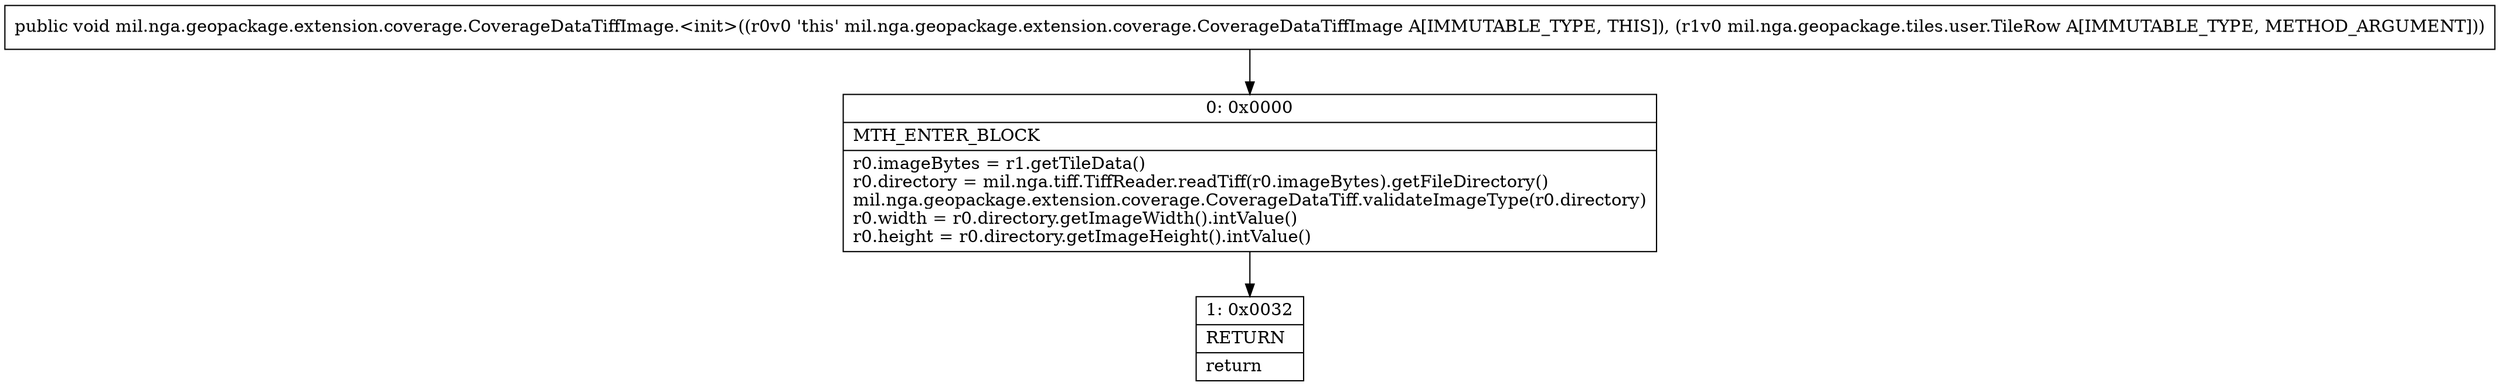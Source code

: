 digraph "CFG formil.nga.geopackage.extension.coverage.CoverageDataTiffImage.\<init\>(Lmil\/nga\/geopackage\/tiles\/user\/TileRow;)V" {
Node_0 [shape=record,label="{0\:\ 0x0000|MTH_ENTER_BLOCK\l|r0.imageBytes = r1.getTileData()\lr0.directory = mil.nga.tiff.TiffReader.readTiff(r0.imageBytes).getFileDirectory()\lmil.nga.geopackage.extension.coverage.CoverageDataTiff.validateImageType(r0.directory)\lr0.width = r0.directory.getImageWidth().intValue()\lr0.height = r0.directory.getImageHeight().intValue()\l}"];
Node_1 [shape=record,label="{1\:\ 0x0032|RETURN\l|return\l}"];
MethodNode[shape=record,label="{public void mil.nga.geopackage.extension.coverage.CoverageDataTiffImage.\<init\>((r0v0 'this' mil.nga.geopackage.extension.coverage.CoverageDataTiffImage A[IMMUTABLE_TYPE, THIS]), (r1v0 mil.nga.geopackage.tiles.user.TileRow A[IMMUTABLE_TYPE, METHOD_ARGUMENT])) }"];
MethodNode -> Node_0;
Node_0 -> Node_1;
}

